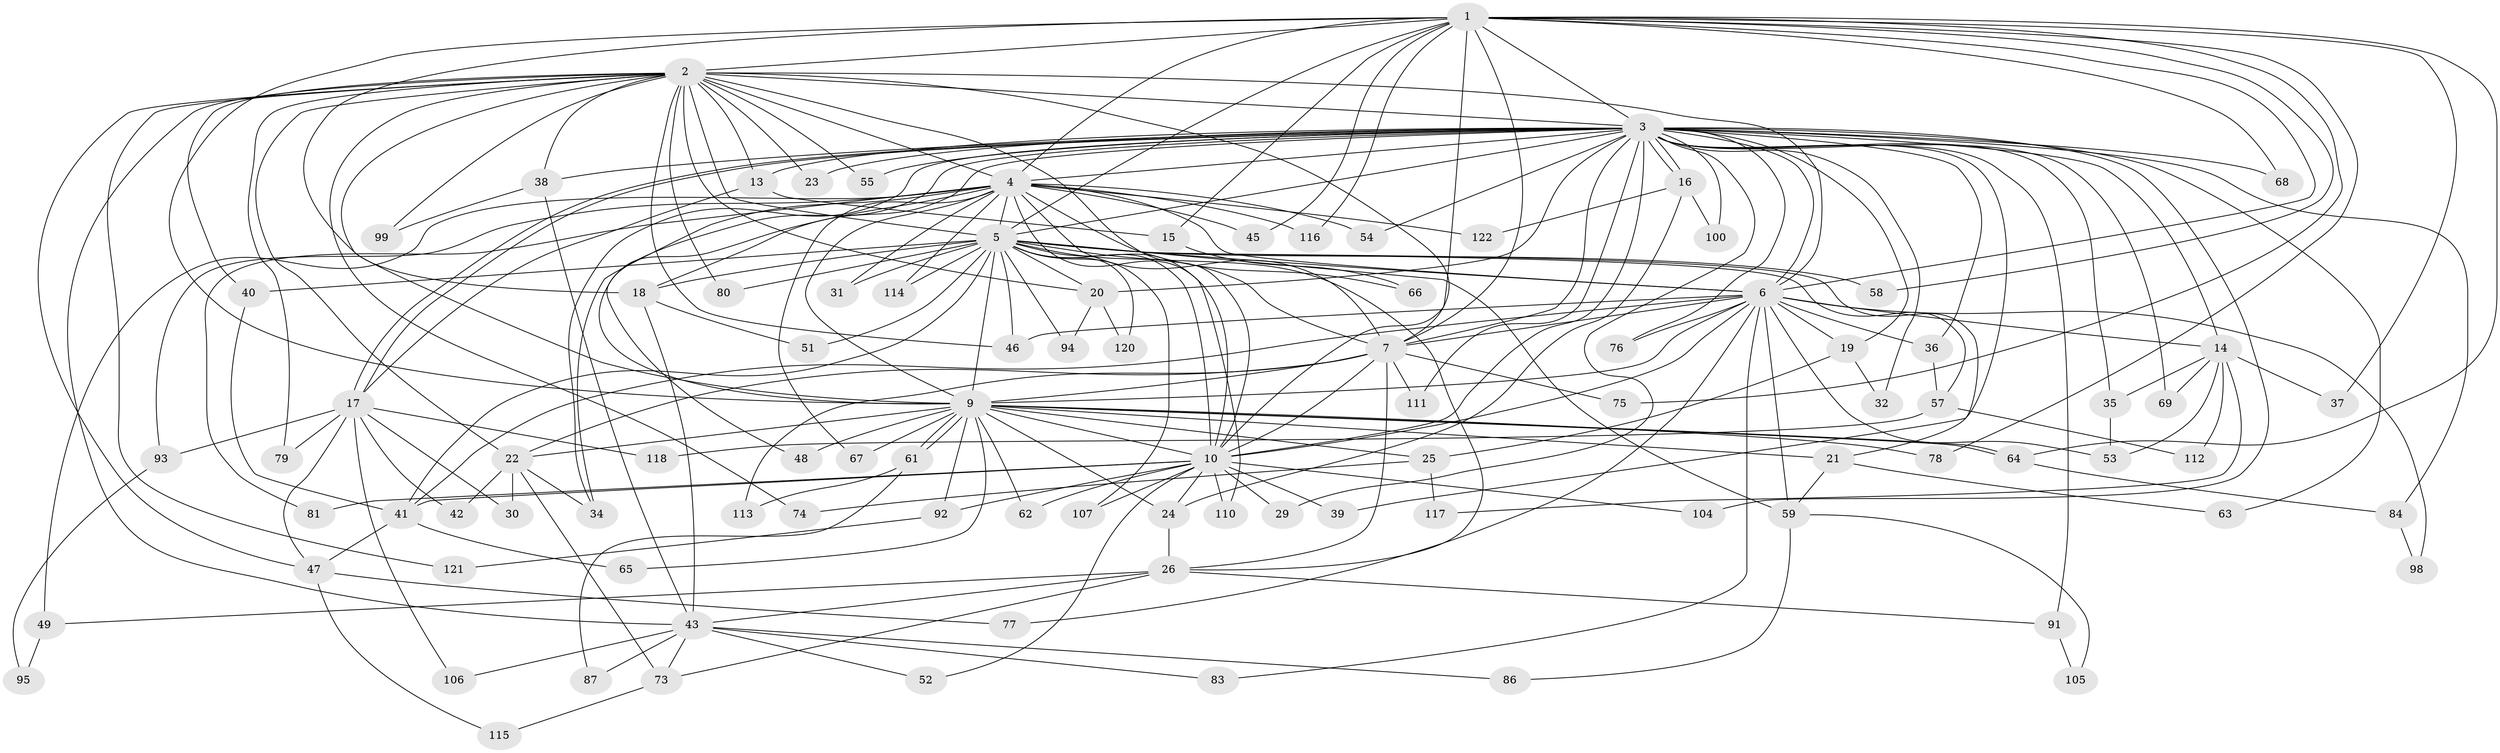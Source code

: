 // Generated by graph-tools (version 1.1) at 2025/51/02/27/25 19:51:46]
// undirected, 96 vertices, 227 edges
graph export_dot {
graph [start="1"]
  node [color=gray90,style=filled];
  1 [super="+11"];
  2 [super="+119"];
  3 [super="+90"];
  4 [super="+108"];
  5 [super="+8"];
  6 [super="+44"];
  7 [super="+70"];
  9 [super="+96"];
  10 [super="+12"];
  13 [super="+33"];
  14;
  15;
  16 [super="+60"];
  17 [super="+50"];
  18 [super="+28"];
  19;
  20 [super="+82"];
  21;
  22 [super="+85"];
  23;
  24;
  25;
  26 [super="+27"];
  29;
  30;
  31;
  32;
  34;
  35;
  36;
  37;
  38 [super="+71"];
  39;
  40 [super="+109"];
  41 [super="+56"];
  42;
  43 [super="+97"];
  45;
  46 [super="+102"];
  47;
  48;
  49;
  51;
  52;
  53 [super="+72"];
  54;
  55;
  57 [super="+103"];
  58;
  59 [super="+101"];
  61;
  62;
  63;
  64 [super="+88"];
  65;
  66;
  67;
  68;
  69;
  73 [super="+89"];
  74;
  75;
  76;
  77;
  78;
  79;
  80;
  81;
  83;
  84;
  86;
  87;
  91;
  92;
  93;
  94;
  95;
  98;
  99;
  100;
  104;
  105;
  106;
  107;
  110;
  111;
  112;
  113;
  114;
  115;
  116;
  117;
  118;
  120;
  121;
  122;
  1 -- 2;
  1 -- 3 [weight=2];
  1 -- 4;
  1 -- 5 [weight=2];
  1 -- 6;
  1 -- 7;
  1 -- 9;
  1 -- 10;
  1 -- 15;
  1 -- 18;
  1 -- 37;
  1 -- 45;
  1 -- 58;
  1 -- 75;
  1 -- 78;
  1 -- 116;
  1 -- 68;
  1 -- 64;
  2 -- 3 [weight=2];
  2 -- 4;
  2 -- 5 [weight=2];
  2 -- 6;
  2 -- 7;
  2 -- 9;
  2 -- 10;
  2 -- 13;
  2 -- 23;
  2 -- 38;
  2 -- 40;
  2 -- 43;
  2 -- 46;
  2 -- 47;
  2 -- 55;
  2 -- 74;
  2 -- 79;
  2 -- 80;
  2 -- 99;
  2 -- 121;
  2 -- 22;
  2 -- 20;
  3 -- 4;
  3 -- 5 [weight=2];
  3 -- 6 [weight=2];
  3 -- 7;
  3 -- 9;
  3 -- 10;
  3 -- 13;
  3 -- 14;
  3 -- 16;
  3 -- 16;
  3 -- 17;
  3 -- 17;
  3 -- 19;
  3 -- 20;
  3 -- 23;
  3 -- 29;
  3 -- 32;
  3 -- 34;
  3 -- 35;
  3 -- 36 [weight=2];
  3 -- 38;
  3 -- 39;
  3 -- 54;
  3 -- 55;
  3 -- 63;
  3 -- 68;
  3 -- 69;
  3 -- 76;
  3 -- 84;
  3 -- 91;
  3 -- 100;
  3 -- 104;
  3 -- 111;
  3 -- 18;
  4 -- 5 [weight=2];
  4 -- 6;
  4 -- 7;
  4 -- 9;
  4 -- 10;
  4 -- 31;
  4 -- 45;
  4 -- 48;
  4 -- 49;
  4 -- 54;
  4 -- 66;
  4 -- 67;
  4 -- 81;
  4 -- 93;
  4 -- 114;
  4 -- 116;
  4 -- 122;
  4 -- 34;
  5 -- 6 [weight=2];
  5 -- 7 [weight=3];
  5 -- 9 [weight=3];
  5 -- 10 [weight=3];
  5 -- 21;
  5 -- 40;
  5 -- 41;
  5 -- 51;
  5 -- 58;
  5 -- 110;
  5 -- 80;
  5 -- 18;
  5 -- 20;
  5 -- 94;
  5 -- 31;
  5 -- 107;
  5 -- 114;
  5 -- 120;
  5 -- 57 [weight=2];
  5 -- 26;
  5 -- 59;
  5 -- 46;
  6 -- 7;
  6 -- 9;
  6 -- 10;
  6 -- 14;
  6 -- 19;
  6 -- 36;
  6 -- 53;
  6 -- 59;
  6 -- 76;
  6 -- 77;
  6 -- 83;
  6 -- 41;
  6 -- 46;
  6 -- 98;
  7 -- 9;
  7 -- 10;
  7 -- 22;
  7 -- 26;
  7 -- 75;
  7 -- 111;
  7 -- 113;
  9 -- 10;
  9 -- 21;
  9 -- 22;
  9 -- 24;
  9 -- 25;
  9 -- 48;
  9 -- 61;
  9 -- 61;
  9 -- 62;
  9 -- 64;
  9 -- 64;
  9 -- 65;
  9 -- 67;
  9 -- 78;
  9 -- 92;
  10 -- 24;
  10 -- 29;
  10 -- 39;
  10 -- 41;
  10 -- 52;
  10 -- 62;
  10 -- 81;
  10 -- 92;
  10 -- 104;
  10 -- 107;
  10 -- 110;
  13 -- 15;
  13 -- 17;
  14 -- 35;
  14 -- 37;
  14 -- 69;
  14 -- 112;
  14 -- 117;
  14 -- 53;
  15 -- 66;
  16 -- 122;
  16 -- 24;
  16 -- 100;
  17 -- 30;
  17 -- 42;
  17 -- 79;
  17 -- 93;
  17 -- 106;
  17 -- 118;
  17 -- 47;
  18 -- 51;
  18 -- 43;
  19 -- 25;
  19 -- 32;
  20 -- 94;
  20 -- 120;
  21 -- 59;
  21 -- 63;
  22 -- 30;
  22 -- 34;
  22 -- 42;
  22 -- 73;
  24 -- 26;
  25 -- 74;
  25 -- 117;
  26 -- 49;
  26 -- 91;
  26 -- 43;
  26 -- 73;
  35 -- 53;
  36 -- 57;
  38 -- 99;
  38 -- 43;
  40 -- 41;
  41 -- 47;
  41 -- 65;
  43 -- 52;
  43 -- 73;
  43 -- 83;
  43 -- 86;
  43 -- 87;
  43 -- 106;
  47 -- 77;
  47 -- 115;
  49 -- 95;
  57 -- 112;
  57 -- 118;
  59 -- 86;
  59 -- 105;
  61 -- 87;
  61 -- 113;
  64 -- 84;
  73 -- 115;
  84 -- 98;
  91 -- 105;
  92 -- 121;
  93 -- 95;
}
